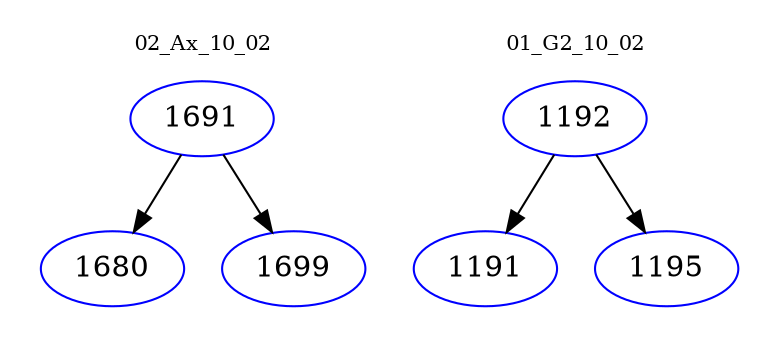 digraph{
subgraph cluster_0 {
color = white
label = "02_Ax_10_02";
fontsize=10;
T0_1691 [label="1691", color="blue"]
T0_1691 -> T0_1680 [color="black"]
T0_1680 [label="1680", color="blue"]
T0_1691 -> T0_1699 [color="black"]
T0_1699 [label="1699", color="blue"]
}
subgraph cluster_1 {
color = white
label = "01_G2_10_02";
fontsize=10;
T1_1192 [label="1192", color="blue"]
T1_1192 -> T1_1191 [color="black"]
T1_1191 [label="1191", color="blue"]
T1_1192 -> T1_1195 [color="black"]
T1_1195 [label="1195", color="blue"]
}
}
